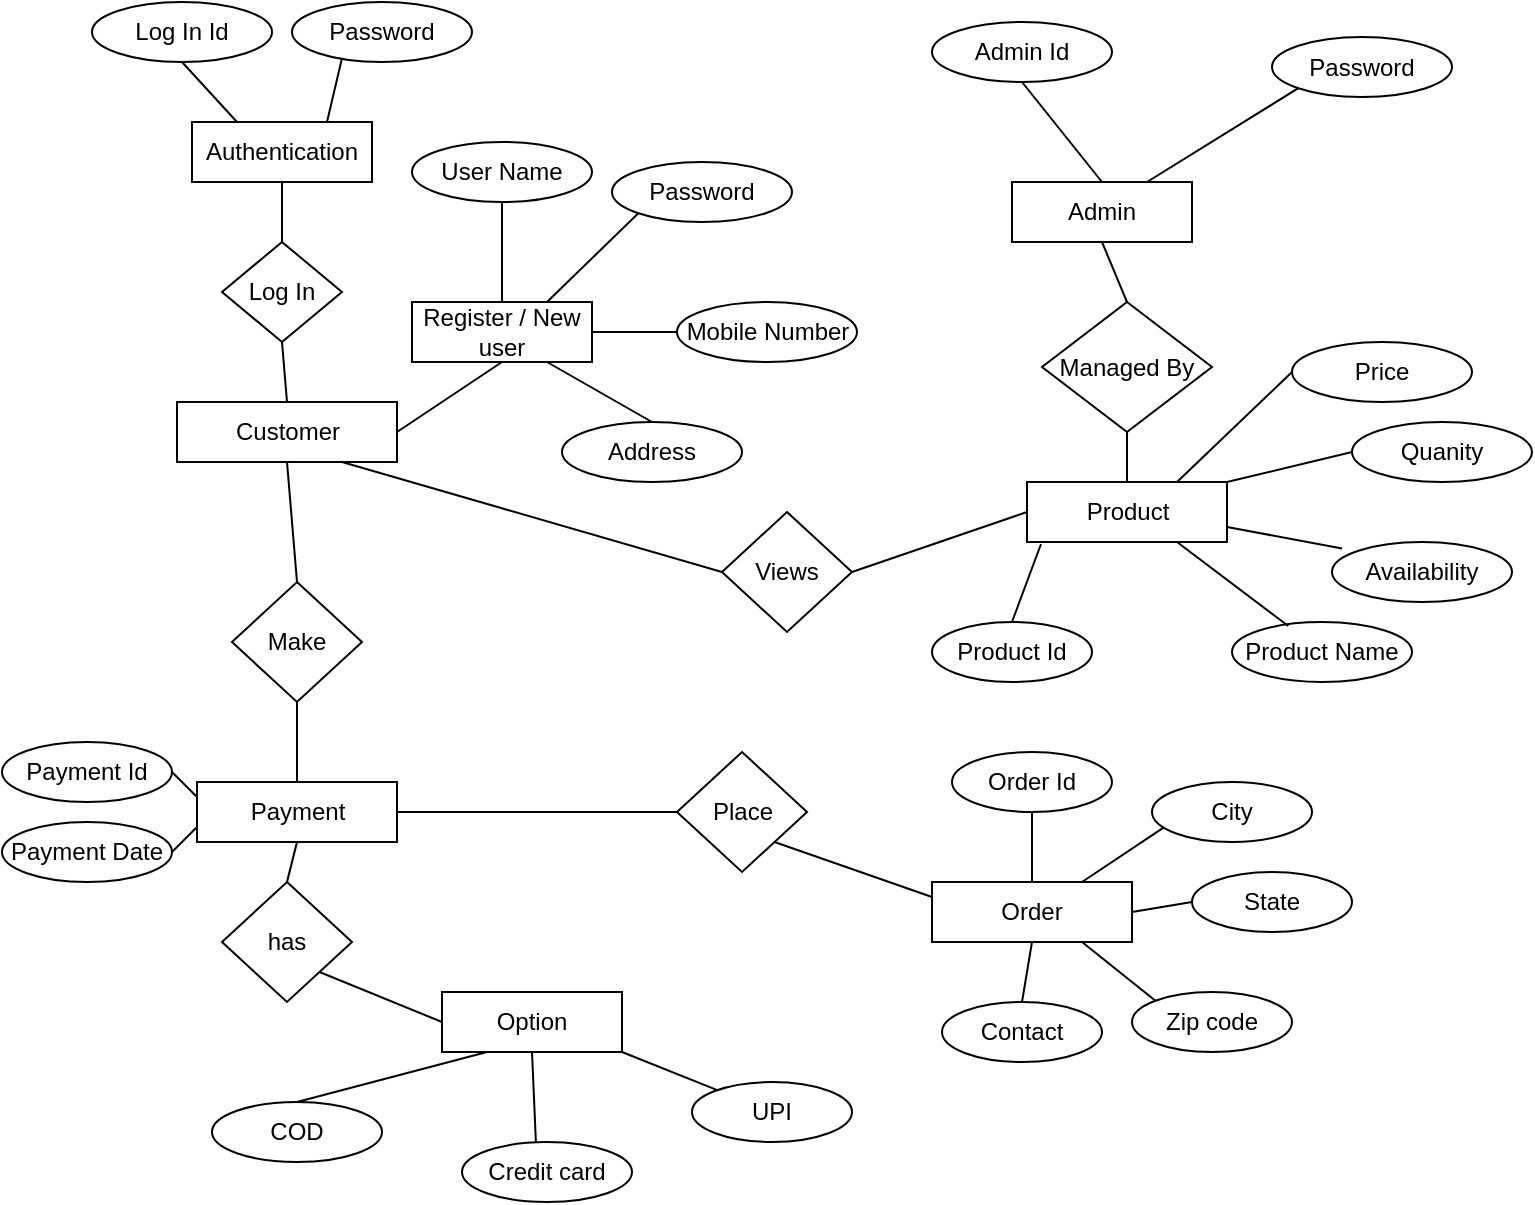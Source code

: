 <mxfile version="21.1.1" type="github">
  <diagram id="R2lEEEUBdFMjLlhIrx00" name="Page-1">
    <mxGraphModel dx="1841" dy="611" grid="1" gridSize="10" guides="1" tooltips="1" connect="1" arrows="1" fold="1" page="1" pageScale="1" pageWidth="850" pageHeight="1100" math="0" shadow="0" extFonts="Permanent Marker^https://fonts.googleapis.com/css?family=Permanent+Marker">
      <root>
        <mxCell id="0" />
        <mxCell id="1" parent="0" />
        <mxCell id="vPB9_eHQghtHpRKpBDYE-1" value="Customer" style="rounded=0;whiteSpace=wrap;html=1;" vertex="1" parent="1">
          <mxGeometry x="62.5" y="210" width="110" height="30" as="geometry" />
        </mxCell>
        <mxCell id="vPB9_eHQghtHpRKpBDYE-3" value="Log In" style="rhombus;whiteSpace=wrap;html=1;" vertex="1" parent="1">
          <mxGeometry x="85" y="130" width="60" height="50" as="geometry" />
        </mxCell>
        <mxCell id="vPB9_eHQghtHpRKpBDYE-6" value="Log In Id" style="ellipse;whiteSpace=wrap;html=1;" vertex="1" parent="1">
          <mxGeometry x="20" y="10" width="90" height="30" as="geometry" />
        </mxCell>
        <mxCell id="vPB9_eHQghtHpRKpBDYE-7" value="Password" style="ellipse;whiteSpace=wrap;html=1;" vertex="1" parent="1">
          <mxGeometry x="120" y="10" width="90" height="30" as="geometry" />
        </mxCell>
        <mxCell id="vPB9_eHQghtHpRKpBDYE-10" value="Authentication" style="rounded=0;whiteSpace=wrap;html=1;" vertex="1" parent="1">
          <mxGeometry x="70" y="70" width="90" height="30" as="geometry" />
        </mxCell>
        <mxCell id="vPB9_eHQghtHpRKpBDYE-22" value="Register / New user" style="rounded=0;whiteSpace=wrap;html=1;" vertex="1" parent="1">
          <mxGeometry x="180" y="160" width="90" height="30" as="geometry" />
        </mxCell>
        <mxCell id="vPB9_eHQghtHpRKpBDYE-25" value="User Name" style="ellipse;whiteSpace=wrap;html=1;" vertex="1" parent="1">
          <mxGeometry x="180" y="80" width="90" height="30" as="geometry" />
        </mxCell>
        <mxCell id="vPB9_eHQghtHpRKpBDYE-26" value="Password" style="ellipse;whiteSpace=wrap;html=1;" vertex="1" parent="1">
          <mxGeometry x="280" y="90" width="90" height="30" as="geometry" />
        </mxCell>
        <mxCell id="vPB9_eHQghtHpRKpBDYE-27" value="Mobile Number" style="ellipse;whiteSpace=wrap;html=1;" vertex="1" parent="1">
          <mxGeometry x="312.5" y="160" width="90" height="30" as="geometry" />
        </mxCell>
        <mxCell id="vPB9_eHQghtHpRKpBDYE-29" value="Address" style="ellipse;whiteSpace=wrap;html=1;" vertex="1" parent="1">
          <mxGeometry x="255" y="220" width="90" height="30" as="geometry" />
        </mxCell>
        <mxCell id="vPB9_eHQghtHpRKpBDYE-32" value="" style="endArrow=none;html=1;rounded=0;exitX=0.5;exitY=0;exitDx=0;exitDy=0;entryX=0.5;entryY=1;entryDx=0;entryDy=0;" edge="1" parent="1" source="vPB9_eHQghtHpRKpBDYE-22" target="vPB9_eHQghtHpRKpBDYE-25">
          <mxGeometry width="50" height="50" relative="1" as="geometry">
            <mxPoint x="400" y="330" as="sourcePoint" />
            <mxPoint x="450" y="280" as="targetPoint" />
          </mxGeometry>
        </mxCell>
        <mxCell id="vPB9_eHQghtHpRKpBDYE-36" value="" style="endArrow=none;html=1;rounded=0;exitX=0.75;exitY=0;exitDx=0;exitDy=0;entryX=0;entryY=1;entryDx=0;entryDy=0;" edge="1" parent="1" source="vPB9_eHQghtHpRKpBDYE-22" target="vPB9_eHQghtHpRKpBDYE-26">
          <mxGeometry width="50" height="50" relative="1" as="geometry">
            <mxPoint x="280" y="190" as="sourcePoint" />
            <mxPoint x="450" y="280" as="targetPoint" />
          </mxGeometry>
        </mxCell>
        <mxCell id="vPB9_eHQghtHpRKpBDYE-37" value="" style="endArrow=none;html=1;rounded=0;exitX=1;exitY=0.5;exitDx=0;exitDy=0;entryX=0;entryY=0.5;entryDx=0;entryDy=0;" edge="1" parent="1" source="vPB9_eHQghtHpRKpBDYE-22" target="vPB9_eHQghtHpRKpBDYE-27">
          <mxGeometry width="50" height="50" relative="1" as="geometry">
            <mxPoint x="280" y="170" as="sourcePoint" />
            <mxPoint x="310" y="165" as="targetPoint" />
          </mxGeometry>
        </mxCell>
        <mxCell id="vPB9_eHQghtHpRKpBDYE-39" value="" style="endArrow=none;html=1;rounded=0;exitX=0.75;exitY=1;exitDx=0;exitDy=0;entryX=0.5;entryY=0;entryDx=0;entryDy=0;" edge="1" parent="1" source="vPB9_eHQghtHpRKpBDYE-22" target="vPB9_eHQghtHpRKpBDYE-29">
          <mxGeometry width="50" height="50" relative="1" as="geometry">
            <mxPoint x="280" y="185" as="sourcePoint" />
            <mxPoint x="313" y="194" as="targetPoint" />
          </mxGeometry>
        </mxCell>
        <mxCell id="vPB9_eHQghtHpRKpBDYE-40" value="" style="endArrow=none;html=1;rounded=0;exitX=1;exitY=0.5;exitDx=0;exitDy=0;entryX=0.5;entryY=1;entryDx=0;entryDy=0;" edge="1" parent="1" source="vPB9_eHQghtHpRKpBDYE-1" target="vPB9_eHQghtHpRKpBDYE-22">
          <mxGeometry width="50" height="50" relative="1" as="geometry">
            <mxPoint x="258" y="170" as="sourcePoint" />
            <mxPoint x="278" y="146" as="targetPoint" />
          </mxGeometry>
        </mxCell>
        <mxCell id="vPB9_eHQghtHpRKpBDYE-41" value="" style="endArrow=none;html=1;rounded=0;exitX=0.5;exitY=0;exitDx=0;exitDy=0;entryX=0.5;entryY=1;entryDx=0;entryDy=0;" edge="1" parent="1" source="vPB9_eHQghtHpRKpBDYE-1" target="vPB9_eHQghtHpRKpBDYE-3">
          <mxGeometry width="50" height="50" relative="1" as="geometry">
            <mxPoint x="180" y="235" as="sourcePoint" />
            <mxPoint x="235" y="200" as="targetPoint" />
          </mxGeometry>
        </mxCell>
        <mxCell id="vPB9_eHQghtHpRKpBDYE-42" value="" style="endArrow=none;html=1;rounded=0;exitX=0.5;exitY=0;exitDx=0;exitDy=0;entryX=0.5;entryY=1;entryDx=0;entryDy=0;" edge="1" parent="1" source="vPB9_eHQghtHpRKpBDYE-3" target="vPB9_eHQghtHpRKpBDYE-10">
          <mxGeometry width="50" height="50" relative="1" as="geometry">
            <mxPoint x="400" y="330" as="sourcePoint" />
            <mxPoint x="450" y="280" as="targetPoint" />
          </mxGeometry>
        </mxCell>
        <mxCell id="vPB9_eHQghtHpRKpBDYE-45" value="" style="endArrow=none;html=1;rounded=0;exitX=0.75;exitY=0;exitDx=0;exitDy=0;entryX=0.278;entryY=0.933;entryDx=0;entryDy=0;entryPerimeter=0;" edge="1" parent="1" source="vPB9_eHQghtHpRKpBDYE-10" target="vPB9_eHQghtHpRKpBDYE-7">
          <mxGeometry width="50" height="50" relative="1" as="geometry">
            <mxPoint x="400" y="330" as="sourcePoint" />
            <mxPoint x="450" y="280" as="targetPoint" />
          </mxGeometry>
        </mxCell>
        <mxCell id="vPB9_eHQghtHpRKpBDYE-46" value="" style="endArrow=none;html=1;rounded=0;exitX=0.25;exitY=0;exitDx=0;exitDy=0;entryX=0.5;entryY=1;entryDx=0;entryDy=0;" edge="1" parent="1" source="vPB9_eHQghtHpRKpBDYE-10" target="vPB9_eHQghtHpRKpBDYE-6">
          <mxGeometry width="50" height="50" relative="1" as="geometry">
            <mxPoint x="148" y="80" as="sourcePoint" />
            <mxPoint x="155" y="48" as="targetPoint" />
          </mxGeometry>
        </mxCell>
        <mxCell id="vPB9_eHQghtHpRKpBDYE-48" value="Views" style="rhombus;whiteSpace=wrap;html=1;" vertex="1" parent="1">
          <mxGeometry x="335" y="265" width="65" height="60" as="geometry" />
        </mxCell>
        <mxCell id="vPB9_eHQghtHpRKpBDYE-50" value="" style="endArrow=none;html=1;rounded=0;exitX=0;exitY=0.5;exitDx=0;exitDy=0;entryX=0.75;entryY=1;entryDx=0;entryDy=0;" edge="1" parent="1" source="vPB9_eHQghtHpRKpBDYE-48" target="vPB9_eHQghtHpRKpBDYE-1">
          <mxGeometry width="50" height="50" relative="1" as="geometry">
            <mxPoint x="125" y="220" as="sourcePoint" />
            <mxPoint x="115" y="240" as="targetPoint" />
            <Array as="points" />
          </mxGeometry>
        </mxCell>
        <mxCell id="vPB9_eHQghtHpRKpBDYE-51" value="Product" style="rounded=0;whiteSpace=wrap;html=1;" vertex="1" parent="1">
          <mxGeometry x="487.5" y="250" width="100" height="30" as="geometry" />
        </mxCell>
        <mxCell id="vPB9_eHQghtHpRKpBDYE-52" value="" style="endArrow=none;html=1;rounded=0;exitX=0;exitY=0.5;exitDx=0;exitDy=0;entryX=1;entryY=0.5;entryDx=0;entryDy=0;" edge="1" parent="1" source="vPB9_eHQghtHpRKpBDYE-51" target="vPB9_eHQghtHpRKpBDYE-48">
          <mxGeometry width="50" height="50" relative="1" as="geometry">
            <mxPoint x="125" y="310" as="sourcePoint" />
            <mxPoint x="125" y="250" as="targetPoint" />
            <Array as="points" />
          </mxGeometry>
        </mxCell>
        <mxCell id="vPB9_eHQghtHpRKpBDYE-54" value="Payment" style="rounded=0;whiteSpace=wrap;html=1;" vertex="1" parent="1">
          <mxGeometry x="72.5" y="400" width="100" height="30" as="geometry" />
        </mxCell>
        <mxCell id="vPB9_eHQghtHpRKpBDYE-58" value="Payment Id" style="ellipse;whiteSpace=wrap;html=1;" vertex="1" parent="1">
          <mxGeometry x="-25" y="380" width="85" height="30" as="geometry" />
        </mxCell>
        <mxCell id="vPB9_eHQghtHpRKpBDYE-59" value="Payment Date" style="ellipse;whiteSpace=wrap;html=1;" vertex="1" parent="1">
          <mxGeometry x="-25" y="420" width="85" height="30" as="geometry" />
        </mxCell>
        <mxCell id="vPB9_eHQghtHpRKpBDYE-62" value="" style="endArrow=none;html=1;rounded=0;exitX=1;exitY=0.5;exitDx=0;exitDy=0;entryX=0;entryY=0.25;entryDx=0;entryDy=0;" edge="1" parent="1" source="vPB9_eHQghtHpRKpBDYE-58" target="vPB9_eHQghtHpRKpBDYE-54">
          <mxGeometry width="50" height="50" relative="1" as="geometry">
            <mxPoint x="125" y="370" as="sourcePoint" />
            <mxPoint x="155" y="420" as="targetPoint" />
          </mxGeometry>
        </mxCell>
        <mxCell id="vPB9_eHQghtHpRKpBDYE-63" value="" style="endArrow=none;html=1;rounded=0;exitX=1;exitY=0.5;exitDx=0;exitDy=0;entryX=0;entryY=0.75;entryDx=0;entryDy=0;" edge="1" parent="1" source="vPB9_eHQghtHpRKpBDYE-59" target="vPB9_eHQghtHpRKpBDYE-54">
          <mxGeometry width="50" height="50" relative="1" as="geometry">
            <mxPoint x="70" y="405" as="sourcePoint" />
            <mxPoint x="105" y="428" as="targetPoint" />
          </mxGeometry>
        </mxCell>
        <mxCell id="vPB9_eHQghtHpRKpBDYE-64" value="has" style="rhombus;whiteSpace=wrap;html=1;" vertex="1" parent="1">
          <mxGeometry x="85" y="450" width="65" height="60" as="geometry" />
        </mxCell>
        <mxCell id="vPB9_eHQghtHpRKpBDYE-66" value="" style="endArrow=none;html=1;rounded=0;exitX=0.5;exitY=1;exitDx=0;exitDy=0;entryX=0.5;entryY=0;entryDx=0;entryDy=0;" edge="1" parent="1" source="vPB9_eHQghtHpRKpBDYE-54" target="vPB9_eHQghtHpRKpBDYE-64">
          <mxGeometry width="50" height="50" relative="1" as="geometry">
            <mxPoint x="400" y="330" as="sourcePoint" />
            <mxPoint x="450" y="280" as="targetPoint" />
          </mxGeometry>
        </mxCell>
        <mxCell id="vPB9_eHQghtHpRKpBDYE-67" value="COD" style="ellipse;whiteSpace=wrap;html=1;" vertex="1" parent="1">
          <mxGeometry x="80" y="560" width="85" height="30" as="geometry" />
        </mxCell>
        <mxCell id="vPB9_eHQghtHpRKpBDYE-68" value="Credit card" style="ellipse;whiteSpace=wrap;html=1;" vertex="1" parent="1">
          <mxGeometry x="205" y="580" width="85" height="30" as="geometry" />
        </mxCell>
        <mxCell id="vPB9_eHQghtHpRKpBDYE-69" value="UPI" style="ellipse;whiteSpace=wrap;html=1;" vertex="1" parent="1">
          <mxGeometry x="320" y="550" width="80" height="30" as="geometry" />
        </mxCell>
        <mxCell id="vPB9_eHQghtHpRKpBDYE-70" value="" style="endArrow=none;html=1;rounded=0;exitX=0.5;exitY=0;exitDx=0;exitDy=0;entryX=0.25;entryY=1;entryDx=0;entryDy=0;" edge="1" parent="1" source="vPB9_eHQghtHpRKpBDYE-67" target="vPB9_eHQghtHpRKpBDYE-97">
          <mxGeometry width="50" height="50" relative="1" as="geometry">
            <mxPoint x="400" y="330" as="sourcePoint" />
            <mxPoint x="450" y="280" as="targetPoint" />
          </mxGeometry>
        </mxCell>
        <mxCell id="vPB9_eHQghtHpRKpBDYE-71" value="" style="endArrow=none;html=1;rounded=0;exitX=0.5;exitY=1;exitDx=0;exitDy=0;entryX=0.435;entryY=0.013;entryDx=0;entryDy=0;entryPerimeter=0;" edge="1" parent="1" source="vPB9_eHQghtHpRKpBDYE-97" target="vPB9_eHQghtHpRKpBDYE-68">
          <mxGeometry width="50" height="50" relative="1" as="geometry">
            <mxPoint x="140" y="450" as="sourcePoint" />
            <mxPoint x="120" y="530" as="targetPoint" />
          </mxGeometry>
        </mxCell>
        <mxCell id="vPB9_eHQghtHpRKpBDYE-72" value="" style="endArrow=none;html=1;rounded=0;exitX=1;exitY=1;exitDx=0;exitDy=0;" edge="1" parent="1" source="vPB9_eHQghtHpRKpBDYE-97" target="vPB9_eHQghtHpRKpBDYE-69">
          <mxGeometry width="50" height="50" relative="1" as="geometry">
            <mxPoint x="121" y="515" as="sourcePoint" />
            <mxPoint x="340" y="530" as="targetPoint" />
          </mxGeometry>
        </mxCell>
        <mxCell id="vPB9_eHQghtHpRKpBDYE-73" value="Product Id" style="ellipse;whiteSpace=wrap;html=1;" vertex="1" parent="1">
          <mxGeometry x="440" y="320" width="80" height="30" as="geometry" />
        </mxCell>
        <mxCell id="vPB9_eHQghtHpRKpBDYE-74" value="Product Name" style="ellipse;whiteSpace=wrap;html=1;" vertex="1" parent="1">
          <mxGeometry x="590" y="320" width="90" height="30" as="geometry" />
        </mxCell>
        <mxCell id="vPB9_eHQghtHpRKpBDYE-75" value="Availability" style="ellipse;whiteSpace=wrap;html=1;" vertex="1" parent="1">
          <mxGeometry x="640" y="280" width="90" height="30" as="geometry" />
        </mxCell>
        <mxCell id="vPB9_eHQghtHpRKpBDYE-76" value="Quanity" style="ellipse;whiteSpace=wrap;html=1;" vertex="1" parent="1">
          <mxGeometry x="650" y="220" width="90" height="30" as="geometry" />
        </mxCell>
        <mxCell id="vPB9_eHQghtHpRKpBDYE-77" value="" style="endArrow=none;html=1;rounded=0;exitX=0.07;exitY=1.033;exitDx=0;exitDy=0;entryX=0.5;entryY=0;entryDx=0;entryDy=0;exitPerimeter=0;" edge="1" parent="1" source="vPB9_eHQghtHpRKpBDYE-51" target="vPB9_eHQghtHpRKpBDYE-73">
          <mxGeometry width="50" height="50" relative="1" as="geometry">
            <mxPoint x="125" y="370" as="sourcePoint" />
            <mxPoint x="155" y="420" as="targetPoint" />
          </mxGeometry>
        </mxCell>
        <mxCell id="vPB9_eHQghtHpRKpBDYE-78" value="" style="endArrow=none;html=1;rounded=0;exitX=0.75;exitY=1;exitDx=0;exitDy=0;entryX=0.313;entryY=0.067;entryDx=0;entryDy=0;entryPerimeter=0;" edge="1" parent="1" source="vPB9_eHQghtHpRKpBDYE-51" target="vPB9_eHQghtHpRKpBDYE-74">
          <mxGeometry width="50" height="50" relative="1" as="geometry">
            <mxPoint x="437" y="356" as="sourcePoint" />
            <mxPoint x="440" y="410" as="targetPoint" />
          </mxGeometry>
        </mxCell>
        <mxCell id="vPB9_eHQghtHpRKpBDYE-80" value="" style="endArrow=none;html=1;rounded=0;exitX=1;exitY=0.75;exitDx=0;exitDy=0;entryX=0.056;entryY=0.107;entryDx=0;entryDy=0;entryPerimeter=0;" edge="1" parent="1" source="vPB9_eHQghtHpRKpBDYE-51" target="vPB9_eHQghtHpRKpBDYE-75">
          <mxGeometry width="50" height="50" relative="1" as="geometry">
            <mxPoint x="455" y="355" as="sourcePoint" />
            <mxPoint x="448" y="432" as="targetPoint" />
          </mxGeometry>
        </mxCell>
        <mxCell id="vPB9_eHQghtHpRKpBDYE-81" value="" style="endArrow=none;html=1;rounded=0;exitX=1;exitY=0;exitDx=0;exitDy=0;entryX=0;entryY=0.5;entryDx=0;entryDy=0;" edge="1" parent="1" source="vPB9_eHQghtHpRKpBDYE-51" target="vPB9_eHQghtHpRKpBDYE-76">
          <mxGeometry width="50" height="50" relative="1" as="geometry">
            <mxPoint x="480" y="355" as="sourcePoint" />
            <mxPoint x="525" y="423" as="targetPoint" />
          </mxGeometry>
        </mxCell>
        <mxCell id="vPB9_eHQghtHpRKpBDYE-82" value="Managed By" style="rhombus;whiteSpace=wrap;html=1;" vertex="1" parent="1">
          <mxGeometry x="495" y="160" width="85" height="65" as="geometry" />
        </mxCell>
        <mxCell id="vPB9_eHQghtHpRKpBDYE-83" value="" style="endArrow=none;html=1;rounded=0;exitX=0.5;exitY=1;exitDx=0;exitDy=0;entryX=0.5;entryY=0;entryDx=0;entryDy=0;" edge="1" parent="1" source="vPB9_eHQghtHpRKpBDYE-82" target="vPB9_eHQghtHpRKpBDYE-51">
          <mxGeometry width="50" height="50" relative="1" as="geometry">
            <mxPoint x="455" y="355" as="sourcePoint" />
            <mxPoint x="448" y="432" as="targetPoint" />
          </mxGeometry>
        </mxCell>
        <mxCell id="vPB9_eHQghtHpRKpBDYE-84" value="Admin Id" style="ellipse;whiteSpace=wrap;html=1;" vertex="1" parent="1">
          <mxGeometry x="440" y="20" width="90" height="30" as="geometry" />
        </mxCell>
        <mxCell id="vPB9_eHQghtHpRKpBDYE-85" value="Admin" style="rounded=0;whiteSpace=wrap;html=1;" vertex="1" parent="1">
          <mxGeometry x="480" y="100" width="90" height="30" as="geometry" />
        </mxCell>
        <mxCell id="vPB9_eHQghtHpRKpBDYE-87" value="Price" style="ellipse;whiteSpace=wrap;html=1;" vertex="1" parent="1">
          <mxGeometry x="620" y="180" width="90" height="30" as="geometry" />
        </mxCell>
        <mxCell id="vPB9_eHQghtHpRKpBDYE-88" value="" style="endArrow=none;html=1;rounded=0;exitX=0.75;exitY=0;exitDx=0;exitDy=0;entryX=0;entryY=0.5;entryDx=0;entryDy=0;" edge="1" parent="1" source="vPB9_eHQghtHpRKpBDYE-51" target="vPB9_eHQghtHpRKpBDYE-87">
          <mxGeometry width="50" height="50" relative="1" as="geometry">
            <mxPoint x="505" y="355" as="sourcePoint" />
            <mxPoint x="600" y="395" as="targetPoint" />
          </mxGeometry>
        </mxCell>
        <mxCell id="vPB9_eHQghtHpRKpBDYE-89" value="Password" style="ellipse;whiteSpace=wrap;html=1;" vertex="1" parent="1">
          <mxGeometry x="610" y="27.5" width="90" height="30" as="geometry" />
        </mxCell>
        <mxCell id="vPB9_eHQghtHpRKpBDYE-90" value="" style="endArrow=none;html=1;rounded=0;exitX=0.5;exitY=0;exitDx=0;exitDy=0;entryX=0.5;entryY=1;entryDx=0;entryDy=0;" edge="1" parent="1" source="vPB9_eHQghtHpRKpBDYE-85" target="vPB9_eHQghtHpRKpBDYE-84">
          <mxGeometry width="50" height="50" relative="1" as="geometry">
            <mxPoint x="258" y="170" as="sourcePoint" />
            <mxPoint x="278" y="146" as="targetPoint" />
          </mxGeometry>
        </mxCell>
        <mxCell id="vPB9_eHQghtHpRKpBDYE-91" value="" style="endArrow=none;html=1;rounded=0;entryX=0;entryY=1;entryDx=0;entryDy=0;exitX=0.75;exitY=0;exitDx=0;exitDy=0;" edge="1" parent="1" source="vPB9_eHQghtHpRKpBDYE-85" target="vPB9_eHQghtHpRKpBDYE-89">
          <mxGeometry width="50" height="50" relative="1" as="geometry">
            <mxPoint x="530" y="160" as="sourcePoint" />
            <mxPoint x="480" y="98" as="targetPoint" />
          </mxGeometry>
        </mxCell>
        <mxCell id="vPB9_eHQghtHpRKpBDYE-92" value="" style="endArrow=none;html=1;rounded=0;exitX=0.5;exitY=0;exitDx=0;exitDy=0;entryX=0.5;entryY=1;entryDx=0;entryDy=0;" edge="1" parent="1" source="vPB9_eHQghtHpRKpBDYE-82" target="vPB9_eHQghtHpRKpBDYE-85">
          <mxGeometry width="50" height="50" relative="1" as="geometry">
            <mxPoint x="503" y="170" as="sourcePoint" />
            <mxPoint x="483" y="180" as="targetPoint" />
          </mxGeometry>
        </mxCell>
        <mxCell id="vPB9_eHQghtHpRKpBDYE-93" value="Make" style="rhombus;whiteSpace=wrap;html=1;" vertex="1" parent="1">
          <mxGeometry x="90" y="300" width="65" height="60" as="geometry" />
        </mxCell>
        <mxCell id="vPB9_eHQghtHpRKpBDYE-94" value="" style="endArrow=none;html=1;rounded=0;entryX=0.5;entryY=1;entryDx=0;entryDy=0;exitX=0.5;exitY=0;exitDx=0;exitDy=0;" edge="1" parent="1" source="vPB9_eHQghtHpRKpBDYE-93" target="vPB9_eHQghtHpRKpBDYE-1">
          <mxGeometry width="50" height="50" relative="1" as="geometry">
            <mxPoint x="110" y="290" as="sourcePoint" />
            <mxPoint x="153" y="250" as="targetPoint" />
            <Array as="points" />
          </mxGeometry>
        </mxCell>
        <mxCell id="vPB9_eHQghtHpRKpBDYE-95" value="" style="endArrow=none;html=1;rounded=0;entryX=0.5;entryY=1;entryDx=0;entryDy=0;exitX=0.5;exitY=0;exitDx=0;exitDy=0;" edge="1" parent="1" source="vPB9_eHQghtHpRKpBDYE-54" target="vPB9_eHQghtHpRKpBDYE-93">
          <mxGeometry width="50" height="50" relative="1" as="geometry">
            <mxPoint x="128" y="310" as="sourcePoint" />
            <mxPoint x="125" y="250" as="targetPoint" />
            <Array as="points" />
          </mxGeometry>
        </mxCell>
        <mxCell id="vPB9_eHQghtHpRKpBDYE-97" value="Option" style="rounded=0;whiteSpace=wrap;html=1;" vertex="1" parent="1">
          <mxGeometry x="195" y="505" width="90" height="30" as="geometry" />
        </mxCell>
        <mxCell id="vPB9_eHQghtHpRKpBDYE-100" value="" style="endArrow=none;html=1;rounded=0;exitX=0;exitY=0.5;exitDx=0;exitDy=0;entryX=1;entryY=1;entryDx=0;entryDy=0;" edge="1" parent="1" source="vPB9_eHQghtHpRKpBDYE-97" target="vPB9_eHQghtHpRKpBDYE-64">
          <mxGeometry width="50" height="50" relative="1" as="geometry">
            <mxPoint x="133" y="440" as="sourcePoint" />
            <mxPoint x="98" y="500" as="targetPoint" />
          </mxGeometry>
        </mxCell>
        <mxCell id="vPB9_eHQghtHpRKpBDYE-103" value="" style="endArrow=none;html=1;rounded=0;entryX=1;entryY=0.5;entryDx=0;entryDy=0;exitX=0;exitY=0.5;exitDx=0;exitDy=0;" edge="1" parent="1" source="vPB9_eHQghtHpRKpBDYE-105" target="vPB9_eHQghtHpRKpBDYE-54">
          <mxGeometry width="50" height="50" relative="1" as="geometry">
            <mxPoint x="320" y="380" as="sourcePoint" />
            <mxPoint x="155" y="250" as="targetPoint" />
            <Array as="points" />
          </mxGeometry>
        </mxCell>
        <mxCell id="vPB9_eHQghtHpRKpBDYE-105" value="Place" style="rhombus;whiteSpace=wrap;html=1;" vertex="1" parent="1">
          <mxGeometry x="312.5" y="385" width="65" height="60" as="geometry" />
        </mxCell>
        <mxCell id="vPB9_eHQghtHpRKpBDYE-106" value="Order" style="rounded=0;whiteSpace=wrap;html=1;" vertex="1" parent="1">
          <mxGeometry x="440" y="450" width="100" height="30" as="geometry" />
        </mxCell>
        <mxCell id="vPB9_eHQghtHpRKpBDYE-108" value="" style="endArrow=none;html=1;rounded=0;exitX=1;exitY=1;exitDx=0;exitDy=0;entryX=0;entryY=0.25;entryDx=0;entryDy=0;" edge="1" parent="1" source="vPB9_eHQghtHpRKpBDYE-105" target="vPB9_eHQghtHpRKpBDYE-106">
          <mxGeometry width="50" height="50" relative="1" as="geometry">
            <mxPoint x="295" y="545" as="sourcePoint" />
            <mxPoint x="343" y="564" as="targetPoint" />
          </mxGeometry>
        </mxCell>
        <mxCell id="vPB9_eHQghtHpRKpBDYE-109" value="Order Id" style="ellipse;whiteSpace=wrap;html=1;" vertex="1" parent="1">
          <mxGeometry x="450" y="385" width="80" height="30" as="geometry" />
        </mxCell>
        <mxCell id="vPB9_eHQghtHpRKpBDYE-110" value="City" style="ellipse;whiteSpace=wrap;html=1;" vertex="1" parent="1">
          <mxGeometry x="550" y="400" width="80" height="30" as="geometry" />
        </mxCell>
        <mxCell id="vPB9_eHQghtHpRKpBDYE-111" value="State" style="ellipse;whiteSpace=wrap;html=1;" vertex="1" parent="1">
          <mxGeometry x="570" y="445" width="80" height="30" as="geometry" />
        </mxCell>
        <mxCell id="vPB9_eHQghtHpRKpBDYE-112" value="Zip code" style="ellipse;whiteSpace=wrap;html=1;" vertex="1" parent="1">
          <mxGeometry x="540" y="505" width="80" height="30" as="geometry" />
        </mxCell>
        <mxCell id="vPB9_eHQghtHpRKpBDYE-114" value="Contact" style="ellipse;whiteSpace=wrap;html=1;" vertex="1" parent="1">
          <mxGeometry x="445" y="510" width="80" height="30" as="geometry" />
        </mxCell>
        <mxCell id="vPB9_eHQghtHpRKpBDYE-115" value="" style="endArrow=none;html=1;rounded=0;exitX=0.5;exitY=1;exitDx=0;exitDy=0;entryX=0.5;entryY=0;entryDx=0;entryDy=0;" edge="1" parent="1" source="vPB9_eHQghtHpRKpBDYE-109" target="vPB9_eHQghtHpRKpBDYE-106">
          <mxGeometry width="50" height="50" relative="1" as="geometry">
            <mxPoint x="371" y="440" as="sourcePoint" />
            <mxPoint x="450" y="468" as="targetPoint" />
          </mxGeometry>
        </mxCell>
        <mxCell id="vPB9_eHQghtHpRKpBDYE-116" value="" style="endArrow=none;html=1;rounded=0;exitX=0.072;exitY=0.76;exitDx=0;exitDy=0;entryX=0.75;entryY=0;entryDx=0;entryDy=0;exitPerimeter=0;" edge="1" parent="1" source="vPB9_eHQghtHpRKpBDYE-110" target="vPB9_eHQghtHpRKpBDYE-106">
          <mxGeometry width="50" height="50" relative="1" as="geometry">
            <mxPoint x="500" y="425" as="sourcePoint" />
            <mxPoint x="500" y="460" as="targetPoint" />
          </mxGeometry>
        </mxCell>
        <mxCell id="vPB9_eHQghtHpRKpBDYE-117" value="" style="endArrow=none;html=1;rounded=0;exitX=0;exitY=0.5;exitDx=0;exitDy=0;entryX=1;entryY=0.5;entryDx=0;entryDy=0;" edge="1" parent="1" source="vPB9_eHQghtHpRKpBDYE-111" target="vPB9_eHQghtHpRKpBDYE-106">
          <mxGeometry width="50" height="50" relative="1" as="geometry">
            <mxPoint x="566" y="433" as="sourcePoint" />
            <mxPoint x="525" y="460" as="targetPoint" />
          </mxGeometry>
        </mxCell>
        <mxCell id="vPB9_eHQghtHpRKpBDYE-118" value="" style="endArrow=none;html=1;rounded=0;exitX=0;exitY=0;exitDx=0;exitDy=0;entryX=0.75;entryY=1;entryDx=0;entryDy=0;" edge="1" parent="1" source="vPB9_eHQghtHpRKpBDYE-112" target="vPB9_eHQghtHpRKpBDYE-106">
          <mxGeometry width="50" height="50" relative="1" as="geometry">
            <mxPoint x="576" y="443" as="sourcePoint" />
            <mxPoint x="535" y="470" as="targetPoint" />
          </mxGeometry>
        </mxCell>
        <mxCell id="vPB9_eHQghtHpRKpBDYE-119" value="" style="endArrow=none;html=1;rounded=0;exitX=0.5;exitY=0;exitDx=0;exitDy=0;entryX=0.5;entryY=1;entryDx=0;entryDy=0;" edge="1" parent="1" source="vPB9_eHQghtHpRKpBDYE-114" target="vPB9_eHQghtHpRKpBDYE-106">
          <mxGeometry width="50" height="50" relative="1" as="geometry">
            <mxPoint x="562" y="519" as="sourcePoint" />
            <mxPoint x="525" y="490" as="targetPoint" />
          </mxGeometry>
        </mxCell>
      </root>
    </mxGraphModel>
  </diagram>
</mxfile>
